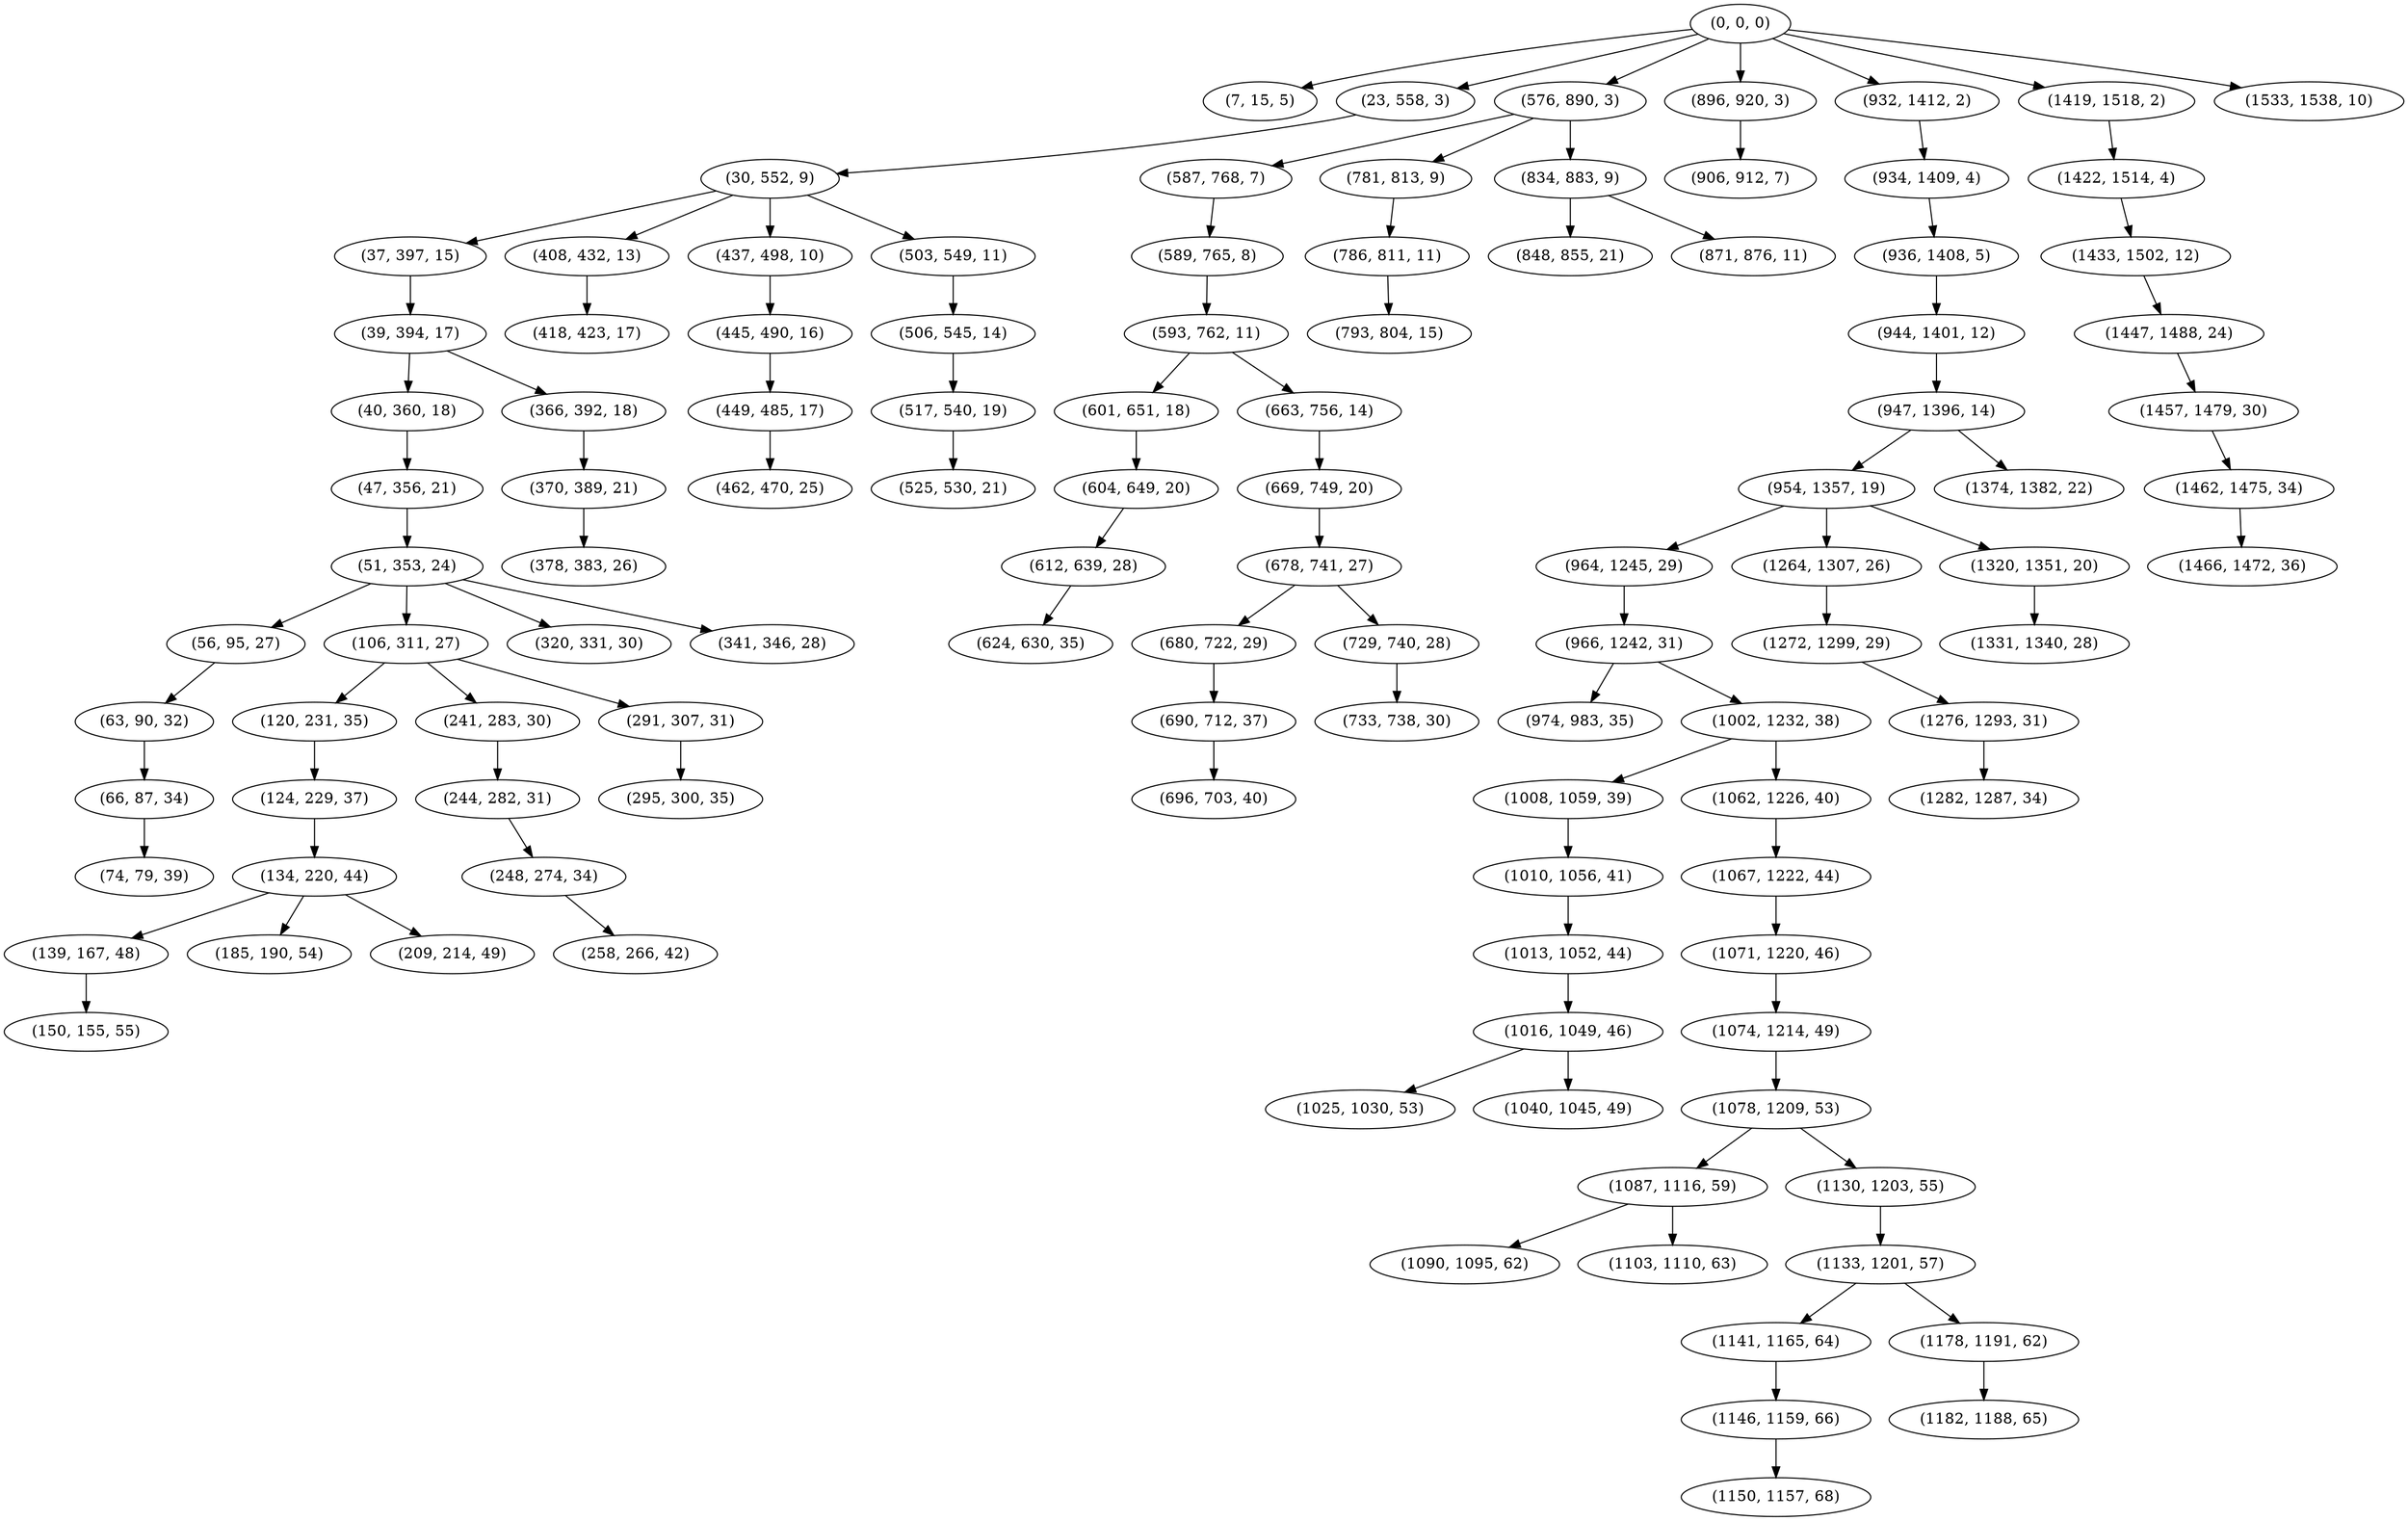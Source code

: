 digraph tree {
    "(0, 0, 0)";
    "(7, 15, 5)";
    "(23, 558, 3)";
    "(30, 552, 9)";
    "(37, 397, 15)";
    "(39, 394, 17)";
    "(40, 360, 18)";
    "(47, 356, 21)";
    "(51, 353, 24)";
    "(56, 95, 27)";
    "(63, 90, 32)";
    "(66, 87, 34)";
    "(74, 79, 39)";
    "(106, 311, 27)";
    "(120, 231, 35)";
    "(124, 229, 37)";
    "(134, 220, 44)";
    "(139, 167, 48)";
    "(150, 155, 55)";
    "(185, 190, 54)";
    "(209, 214, 49)";
    "(241, 283, 30)";
    "(244, 282, 31)";
    "(248, 274, 34)";
    "(258, 266, 42)";
    "(291, 307, 31)";
    "(295, 300, 35)";
    "(320, 331, 30)";
    "(341, 346, 28)";
    "(366, 392, 18)";
    "(370, 389, 21)";
    "(378, 383, 26)";
    "(408, 432, 13)";
    "(418, 423, 17)";
    "(437, 498, 10)";
    "(445, 490, 16)";
    "(449, 485, 17)";
    "(462, 470, 25)";
    "(503, 549, 11)";
    "(506, 545, 14)";
    "(517, 540, 19)";
    "(525, 530, 21)";
    "(576, 890, 3)";
    "(587, 768, 7)";
    "(589, 765, 8)";
    "(593, 762, 11)";
    "(601, 651, 18)";
    "(604, 649, 20)";
    "(612, 639, 28)";
    "(624, 630, 35)";
    "(663, 756, 14)";
    "(669, 749, 20)";
    "(678, 741, 27)";
    "(680, 722, 29)";
    "(690, 712, 37)";
    "(696, 703, 40)";
    "(729, 740, 28)";
    "(733, 738, 30)";
    "(781, 813, 9)";
    "(786, 811, 11)";
    "(793, 804, 15)";
    "(834, 883, 9)";
    "(848, 855, 21)";
    "(871, 876, 11)";
    "(896, 920, 3)";
    "(906, 912, 7)";
    "(932, 1412, 2)";
    "(934, 1409, 4)";
    "(936, 1408, 5)";
    "(944, 1401, 12)";
    "(947, 1396, 14)";
    "(954, 1357, 19)";
    "(964, 1245, 29)";
    "(966, 1242, 31)";
    "(974, 983, 35)";
    "(1002, 1232, 38)";
    "(1008, 1059, 39)";
    "(1010, 1056, 41)";
    "(1013, 1052, 44)";
    "(1016, 1049, 46)";
    "(1025, 1030, 53)";
    "(1040, 1045, 49)";
    "(1062, 1226, 40)";
    "(1067, 1222, 44)";
    "(1071, 1220, 46)";
    "(1074, 1214, 49)";
    "(1078, 1209, 53)";
    "(1087, 1116, 59)";
    "(1090, 1095, 62)";
    "(1103, 1110, 63)";
    "(1130, 1203, 55)";
    "(1133, 1201, 57)";
    "(1141, 1165, 64)";
    "(1146, 1159, 66)";
    "(1150, 1157, 68)";
    "(1178, 1191, 62)";
    "(1182, 1188, 65)";
    "(1264, 1307, 26)";
    "(1272, 1299, 29)";
    "(1276, 1293, 31)";
    "(1282, 1287, 34)";
    "(1320, 1351, 20)";
    "(1331, 1340, 28)";
    "(1374, 1382, 22)";
    "(1419, 1518, 2)";
    "(1422, 1514, 4)";
    "(1433, 1502, 12)";
    "(1447, 1488, 24)";
    "(1457, 1479, 30)";
    "(1462, 1475, 34)";
    "(1466, 1472, 36)";
    "(1533, 1538, 10)";
    "(0, 0, 0)" -> "(7, 15, 5)";
    "(0, 0, 0)" -> "(23, 558, 3)";
    "(0, 0, 0)" -> "(576, 890, 3)";
    "(0, 0, 0)" -> "(896, 920, 3)";
    "(0, 0, 0)" -> "(932, 1412, 2)";
    "(0, 0, 0)" -> "(1419, 1518, 2)";
    "(0, 0, 0)" -> "(1533, 1538, 10)";
    "(23, 558, 3)" -> "(30, 552, 9)";
    "(30, 552, 9)" -> "(37, 397, 15)";
    "(30, 552, 9)" -> "(408, 432, 13)";
    "(30, 552, 9)" -> "(437, 498, 10)";
    "(30, 552, 9)" -> "(503, 549, 11)";
    "(37, 397, 15)" -> "(39, 394, 17)";
    "(39, 394, 17)" -> "(40, 360, 18)";
    "(39, 394, 17)" -> "(366, 392, 18)";
    "(40, 360, 18)" -> "(47, 356, 21)";
    "(47, 356, 21)" -> "(51, 353, 24)";
    "(51, 353, 24)" -> "(56, 95, 27)";
    "(51, 353, 24)" -> "(106, 311, 27)";
    "(51, 353, 24)" -> "(320, 331, 30)";
    "(51, 353, 24)" -> "(341, 346, 28)";
    "(56, 95, 27)" -> "(63, 90, 32)";
    "(63, 90, 32)" -> "(66, 87, 34)";
    "(66, 87, 34)" -> "(74, 79, 39)";
    "(106, 311, 27)" -> "(120, 231, 35)";
    "(106, 311, 27)" -> "(241, 283, 30)";
    "(106, 311, 27)" -> "(291, 307, 31)";
    "(120, 231, 35)" -> "(124, 229, 37)";
    "(124, 229, 37)" -> "(134, 220, 44)";
    "(134, 220, 44)" -> "(139, 167, 48)";
    "(134, 220, 44)" -> "(185, 190, 54)";
    "(134, 220, 44)" -> "(209, 214, 49)";
    "(139, 167, 48)" -> "(150, 155, 55)";
    "(241, 283, 30)" -> "(244, 282, 31)";
    "(244, 282, 31)" -> "(248, 274, 34)";
    "(248, 274, 34)" -> "(258, 266, 42)";
    "(291, 307, 31)" -> "(295, 300, 35)";
    "(366, 392, 18)" -> "(370, 389, 21)";
    "(370, 389, 21)" -> "(378, 383, 26)";
    "(408, 432, 13)" -> "(418, 423, 17)";
    "(437, 498, 10)" -> "(445, 490, 16)";
    "(445, 490, 16)" -> "(449, 485, 17)";
    "(449, 485, 17)" -> "(462, 470, 25)";
    "(503, 549, 11)" -> "(506, 545, 14)";
    "(506, 545, 14)" -> "(517, 540, 19)";
    "(517, 540, 19)" -> "(525, 530, 21)";
    "(576, 890, 3)" -> "(587, 768, 7)";
    "(576, 890, 3)" -> "(781, 813, 9)";
    "(576, 890, 3)" -> "(834, 883, 9)";
    "(587, 768, 7)" -> "(589, 765, 8)";
    "(589, 765, 8)" -> "(593, 762, 11)";
    "(593, 762, 11)" -> "(601, 651, 18)";
    "(593, 762, 11)" -> "(663, 756, 14)";
    "(601, 651, 18)" -> "(604, 649, 20)";
    "(604, 649, 20)" -> "(612, 639, 28)";
    "(612, 639, 28)" -> "(624, 630, 35)";
    "(663, 756, 14)" -> "(669, 749, 20)";
    "(669, 749, 20)" -> "(678, 741, 27)";
    "(678, 741, 27)" -> "(680, 722, 29)";
    "(678, 741, 27)" -> "(729, 740, 28)";
    "(680, 722, 29)" -> "(690, 712, 37)";
    "(690, 712, 37)" -> "(696, 703, 40)";
    "(729, 740, 28)" -> "(733, 738, 30)";
    "(781, 813, 9)" -> "(786, 811, 11)";
    "(786, 811, 11)" -> "(793, 804, 15)";
    "(834, 883, 9)" -> "(848, 855, 21)";
    "(834, 883, 9)" -> "(871, 876, 11)";
    "(896, 920, 3)" -> "(906, 912, 7)";
    "(932, 1412, 2)" -> "(934, 1409, 4)";
    "(934, 1409, 4)" -> "(936, 1408, 5)";
    "(936, 1408, 5)" -> "(944, 1401, 12)";
    "(944, 1401, 12)" -> "(947, 1396, 14)";
    "(947, 1396, 14)" -> "(954, 1357, 19)";
    "(947, 1396, 14)" -> "(1374, 1382, 22)";
    "(954, 1357, 19)" -> "(964, 1245, 29)";
    "(954, 1357, 19)" -> "(1264, 1307, 26)";
    "(954, 1357, 19)" -> "(1320, 1351, 20)";
    "(964, 1245, 29)" -> "(966, 1242, 31)";
    "(966, 1242, 31)" -> "(974, 983, 35)";
    "(966, 1242, 31)" -> "(1002, 1232, 38)";
    "(1002, 1232, 38)" -> "(1008, 1059, 39)";
    "(1002, 1232, 38)" -> "(1062, 1226, 40)";
    "(1008, 1059, 39)" -> "(1010, 1056, 41)";
    "(1010, 1056, 41)" -> "(1013, 1052, 44)";
    "(1013, 1052, 44)" -> "(1016, 1049, 46)";
    "(1016, 1049, 46)" -> "(1025, 1030, 53)";
    "(1016, 1049, 46)" -> "(1040, 1045, 49)";
    "(1062, 1226, 40)" -> "(1067, 1222, 44)";
    "(1067, 1222, 44)" -> "(1071, 1220, 46)";
    "(1071, 1220, 46)" -> "(1074, 1214, 49)";
    "(1074, 1214, 49)" -> "(1078, 1209, 53)";
    "(1078, 1209, 53)" -> "(1087, 1116, 59)";
    "(1078, 1209, 53)" -> "(1130, 1203, 55)";
    "(1087, 1116, 59)" -> "(1090, 1095, 62)";
    "(1087, 1116, 59)" -> "(1103, 1110, 63)";
    "(1130, 1203, 55)" -> "(1133, 1201, 57)";
    "(1133, 1201, 57)" -> "(1141, 1165, 64)";
    "(1133, 1201, 57)" -> "(1178, 1191, 62)";
    "(1141, 1165, 64)" -> "(1146, 1159, 66)";
    "(1146, 1159, 66)" -> "(1150, 1157, 68)";
    "(1178, 1191, 62)" -> "(1182, 1188, 65)";
    "(1264, 1307, 26)" -> "(1272, 1299, 29)";
    "(1272, 1299, 29)" -> "(1276, 1293, 31)";
    "(1276, 1293, 31)" -> "(1282, 1287, 34)";
    "(1320, 1351, 20)" -> "(1331, 1340, 28)";
    "(1419, 1518, 2)" -> "(1422, 1514, 4)";
    "(1422, 1514, 4)" -> "(1433, 1502, 12)";
    "(1433, 1502, 12)" -> "(1447, 1488, 24)";
    "(1447, 1488, 24)" -> "(1457, 1479, 30)";
    "(1457, 1479, 30)" -> "(1462, 1475, 34)";
    "(1462, 1475, 34)" -> "(1466, 1472, 36)";
}
